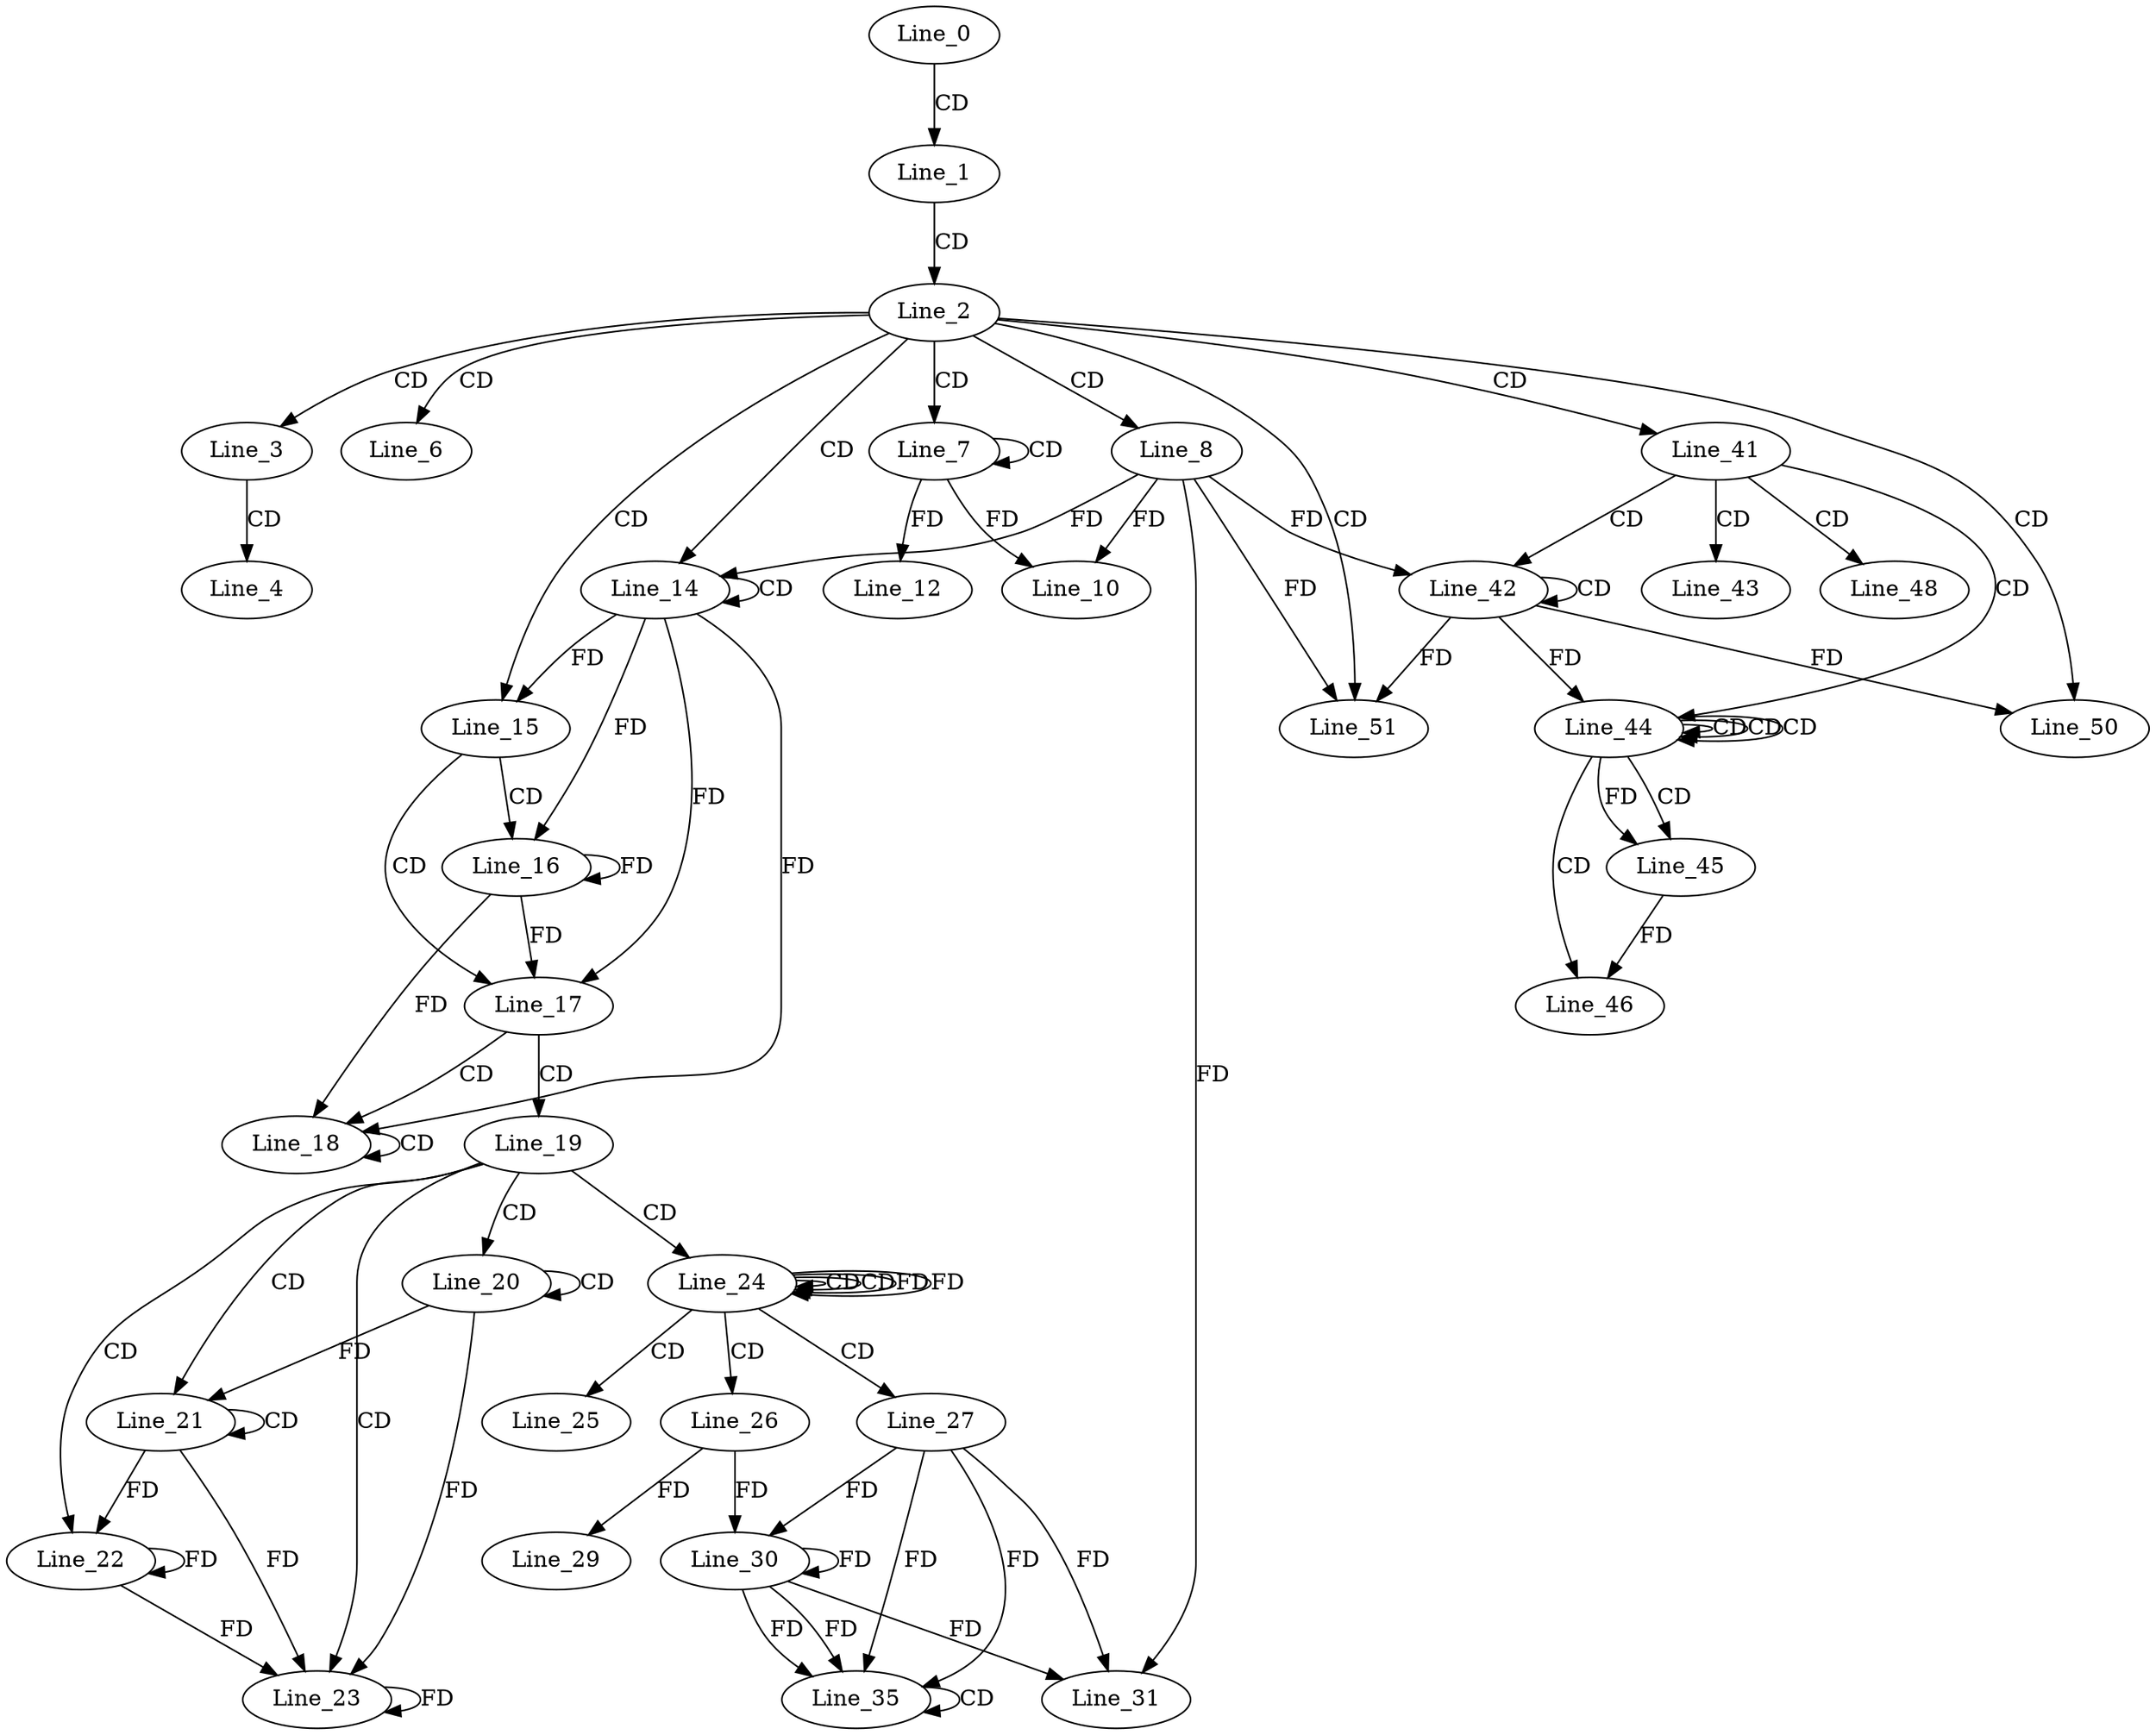 digraph G {
  Line_0;
  Line_1;
  Line_2;
  Line_3;
  Line_4;
  Line_6;
  Line_7;
  Line_7;
  Line_8;
  Line_10;
  Line_12;
  Line_14;
  Line_14;
  Line_15;
  Line_16;
  Line_16;
  Line_17;
  Line_17;
  Line_18;
  Line_18;
  Line_19;
  Line_20;
  Line_20;
  Line_21;
  Line_21;
  Line_22;
  Line_23;
  Line_23;
  Line_24;
  Line_24;
  Line_24;
  Line_25;
  Line_26;
  Line_27;
  Line_29;
  Line_30;
  Line_30;
  Line_31;
  Line_35;
  Line_35;
  Line_41;
  Line_42;
  Line_42;
  Line_43;
  Line_44;
  Line_44;
  Line_44;
  Line_44;
  Line_45;
  Line_45;
  Line_46;
  Line_46;
  Line_46;
  Line_48;
  Line_50;
  Line_51;
  Line_0 -> Line_1 [ label="CD" ];
  Line_1 -> Line_2 [ label="CD" ];
  Line_2 -> Line_3 [ label="CD" ];
  Line_3 -> Line_4 [ label="CD" ];
  Line_2 -> Line_6 [ label="CD" ];
  Line_2 -> Line_7 [ label="CD" ];
  Line_7 -> Line_7 [ label="CD" ];
  Line_2 -> Line_8 [ label="CD" ];
  Line_8 -> Line_10 [ label="FD" ];
  Line_7 -> Line_10 [ label="FD" ];
  Line_7 -> Line_12 [ label="FD" ];
  Line_2 -> Line_14 [ label="CD" ];
  Line_14 -> Line_14 [ label="CD" ];
  Line_8 -> Line_14 [ label="FD" ];
  Line_2 -> Line_15 [ label="CD" ];
  Line_14 -> Line_15 [ label="FD" ];
  Line_15 -> Line_16 [ label="CD" ];
  Line_14 -> Line_16 [ label="FD" ];
  Line_16 -> Line_16 [ label="FD" ];
  Line_15 -> Line_17 [ label="CD" ];
  Line_14 -> Line_17 [ label="FD" ];
  Line_16 -> Line_17 [ label="FD" ];
  Line_17 -> Line_18 [ label="CD" ];
  Line_18 -> Line_18 [ label="CD" ];
  Line_14 -> Line_18 [ label="FD" ];
  Line_16 -> Line_18 [ label="FD" ];
  Line_17 -> Line_19 [ label="CD" ];
  Line_19 -> Line_20 [ label="CD" ];
  Line_20 -> Line_20 [ label="CD" ];
  Line_19 -> Line_21 [ label="CD" ];
  Line_21 -> Line_21 [ label="CD" ];
  Line_20 -> Line_21 [ label="FD" ];
  Line_19 -> Line_22 [ label="CD" ];
  Line_21 -> Line_22 [ label="FD" ];
  Line_22 -> Line_22 [ label="FD" ];
  Line_19 -> Line_23 [ label="CD" ];
  Line_20 -> Line_23 [ label="FD" ];
  Line_23 -> Line_23 [ label="FD" ];
  Line_21 -> Line_23 [ label="FD" ];
  Line_22 -> Line_23 [ label="FD" ];
  Line_19 -> Line_24 [ label="CD" ];
  Line_24 -> Line_24 [ label="CD" ];
  Line_24 -> Line_24 [ label="CD" ];
  Line_24 -> Line_24 [ label="FD" ];
  Line_24 -> Line_25 [ label="CD" ];
  Line_24 -> Line_26 [ label="CD" ];
  Line_24 -> Line_27 [ label="CD" ];
  Line_26 -> Line_29 [ label="FD" ];
  Line_27 -> Line_30 [ label="FD" ];
  Line_30 -> Line_30 [ label="FD" ];
  Line_26 -> Line_30 [ label="FD" ];
  Line_8 -> Line_31 [ label="FD" ];
  Line_27 -> Line_31 [ label="FD" ];
  Line_30 -> Line_31 [ label="FD" ];
  Line_27 -> Line_35 [ label="FD" ];
  Line_30 -> Line_35 [ label="FD" ];
  Line_35 -> Line_35 [ label="CD" ];
  Line_27 -> Line_35 [ label="FD" ];
  Line_30 -> Line_35 [ label="FD" ];
  Line_2 -> Line_41 [ label="CD" ];
  Line_41 -> Line_42 [ label="CD" ];
  Line_42 -> Line_42 [ label="CD" ];
  Line_8 -> Line_42 [ label="FD" ];
  Line_41 -> Line_43 [ label="CD" ];
  Line_41 -> Line_44 [ label="CD" ];
  Line_44 -> Line_44 [ label="CD" ];
  Line_44 -> Line_44 [ label="CD" ];
  Line_44 -> Line_44 [ label="CD" ];
  Line_42 -> Line_44 [ label="FD" ];
  Line_44 -> Line_45 [ label="CD" ];
  Line_44 -> Line_45 [ label="FD" ];
  Line_44 -> Line_46 [ label="CD" ];
  Line_45 -> Line_46 [ label="FD" ];
  Line_41 -> Line_48 [ label="CD" ];
  Line_2 -> Line_50 [ label="CD" ];
  Line_42 -> Line_50 [ label="FD" ];
  Line_2 -> Line_51 [ label="CD" ];
  Line_42 -> Line_51 [ label="FD" ];
  Line_8 -> Line_51 [ label="FD" ];
  Line_24 -> Line_24 [ label="FD" ];
}
